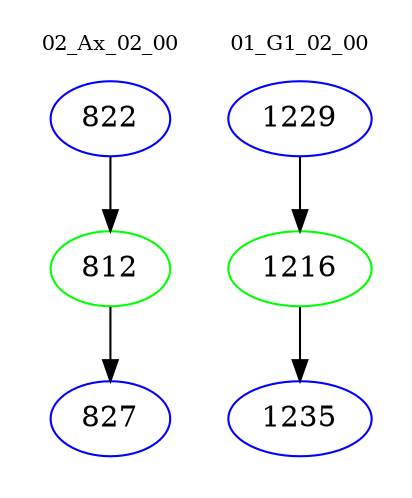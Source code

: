 digraph{
subgraph cluster_0 {
color = white
label = "02_Ax_02_00";
fontsize=10;
T0_822 [label="822", color="blue"]
T0_822 -> T0_812 [color="black"]
T0_812 [label="812", color="green"]
T0_812 -> T0_827 [color="black"]
T0_827 [label="827", color="blue"]
}
subgraph cluster_1 {
color = white
label = "01_G1_02_00";
fontsize=10;
T1_1229 [label="1229", color="blue"]
T1_1229 -> T1_1216 [color="black"]
T1_1216 [label="1216", color="green"]
T1_1216 -> T1_1235 [color="black"]
T1_1235 [label="1235", color="blue"]
}
}
